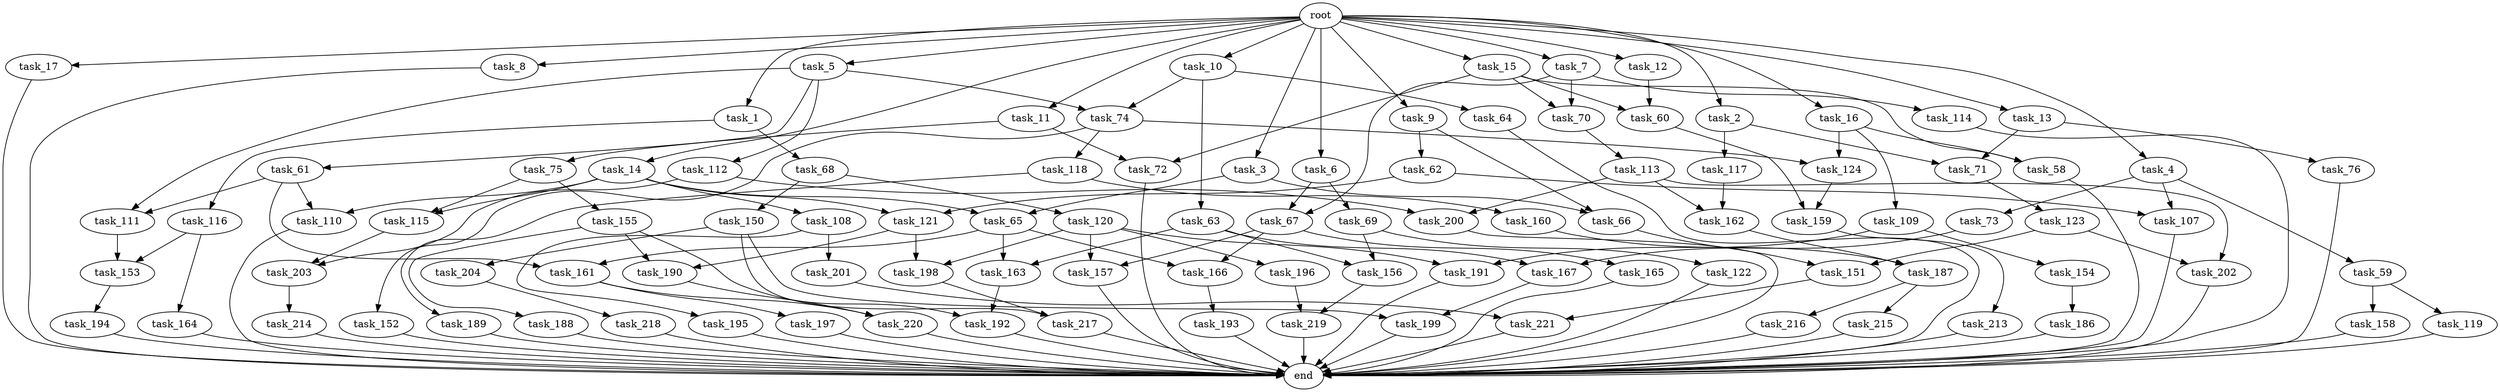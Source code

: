 digraph G {
  task_67 [size="52398601011.200005"];
  task_193 [size="85899345920.000000"];
  task_12 [size="102.400000"];
  task_201 [size="3435973836.800000"];
  task_5 [size="102.400000"];
  task_217 [size="55834574848.000000"];
  task_63 [size="3435973836.800000"];
  task_196 [size="3435973836.800000"];
  task_164 [size="3435973836.800000"];
  task_17 [size="102.400000"];
  task_2 [size="102.400000"];
  task_121 [size="11166914969.600000"];
  task_216 [size="69578470195.199997"];
  task_203 [size="83322365542.400009"];
  task_197 [size="21474836480.000000"];
  task_166 [size="52398601011.200005"];
  task_60 [size="76450417868.800003"];
  task_198 [size="17179869184.000000"];
  task_15 [size="102.400000"];
  task_163 [size="85899345920.000000"];
  task_58 [size="85899345920.000000"];
  task_11 [size="102.400000"];
  task_150 [size="7730941132.800000"];
  task_167 [size="97066260889.600006"];
  task_165 [size="21474836480.000000"];
  task_191 [size="11166914969.600000"];
  task_64 [size="3435973836.800000"];
  task_156 [size="140874927308.800018"];
  end [size="0.000000"];
  root [size="0.000000"];
  task_72 [size="58411555225.600006"];
  task_69 [size="30923764531.200001"];
  task_119 [size="7730941132.800000"];
  task_74 [size="11166914969.600000"];
  task_152 [size="21474836480.000000"];
  task_190 [size="99643241267.200012"];
  task_114 [size="21474836480.000000"];
  task_8 [size="102.400000"];
  task_155 [size="30923764531.200001"];
  task_215 [size="69578470195.199997"];
  task_109 [size="30923764531.200001"];
  task_122 [size="85899345920.000000"];
  task_194 [size="21474836480.000000"];
  task_160 [size="85899345920.000000"];
  task_66 [size="91053306675.200012"];
  task_186 [size="7730941132.800000"];
  task_214 [size="21474836480.000000"];
  task_188 [size="85899345920.000000"];
  task_116 [size="13743895347.200001"];
  task_199 [size="68719476736.000000"];
  task_213 [size="85899345920.000000"];
  task_1 [size="102.400000"];
  task_3 [size="102.400000"];
  task_200 [size="68719476736.000000"];
  task_157 [size="24910810316.800003"];
  task_9 [size="102.400000"];
  task_189 [size="85899345920.000000"];
  task_75 [size="3435973836.800000"];
  task_220 [size="107374182400.000000"];
  task_187 [size="93630287052.800003"];
  task_4 [size="102.400000"];
  task_111 [size="29205777612.800003"];
  task_123 [size="85899345920.000000"];
  task_117 [size="85899345920.000000"];
  task_16 [size="102.400000"];
  task_68 [size="13743895347.200001"];
  task_7 [size="102.400000"];
  task_159 [size="111669149696.000000"];
  task_154 [size="7730941132.800000"];
  task_6 [size="102.400000"];
  task_221 [size="34359738368.000000"];
  task_62 [size="69578470195.199997"];
  task_192 [size="140874927308.800018"];
  task_112 [size="7730941132.800000"];
  task_65 [size="24910810316.800003"];
  task_115 [size="34359738368.000000"];
  task_158 [size="7730941132.800000"];
  task_202 [size="140874927308.800018"];
  task_118 [size="21474836480.000000"];
  task_120 [size="7730941132.800000"];
  task_204 [size="13743895347.200001"];
  task_124 [size="52398601011.200005"];
  task_73 [size="85899345920.000000"];
  task_162 [size="97066260889.600006"];
  task_13 [size="102.400000"];
  task_61 [size="7730941132.800000"];
  task_113 [size="30923764531.200001"];
  task_151 [size="127990025420.800003"];
  task_76 [size="21474836480.000000"];
  task_59 [size="85899345920.000000"];
  task_70 [size="76450417868.800003"];
  task_161 [size="52398601011.200005"];
  task_218 [size="7730941132.800000"];
  task_219 [size="24910810316.800003"];
  task_71 [size="107374182400.000000"];
  task_10 [size="102.400000"];
  task_14 [size="102.400000"];
  task_110 [size="24910810316.800003"];
  task_108 [size="3435973836.800000"];
  task_195 [size="3435973836.800000"];
  task_153 [size="58411555225.600006"];
  task_107 [size="93630287052.800003"];

  task_67 -> task_166 [size="209715200.000000"];
  task_67 -> task_157 [size="209715200.000000"];
  task_67 -> task_165 [size="209715200.000000"];
  task_193 -> end [size="1.000000"];
  task_12 -> task_60 [size="209715200.000000"];
  task_201 -> task_221 [size="33554432.000000"];
  task_5 -> task_112 [size="75497472.000000"];
  task_5 -> task_111 [size="75497472.000000"];
  task_5 -> task_61 [size="75497472.000000"];
  task_5 -> task_74 [size="75497472.000000"];
  task_217 -> end [size="1.000000"];
  task_63 -> task_156 [size="536870912.000000"];
  task_63 -> task_163 [size="536870912.000000"];
  task_63 -> task_167 [size="536870912.000000"];
  task_196 -> task_219 [size="33554432.000000"];
  task_164 -> end [size="1.000000"];
  task_17 -> end [size="1.000000"];
  task_2 -> task_117 [size="838860800.000000"];
  task_2 -> task_71 [size="838860800.000000"];
  task_121 -> task_190 [size="134217728.000000"];
  task_121 -> task_198 [size="134217728.000000"];
  task_216 -> end [size="1.000000"];
  task_203 -> task_214 [size="209715200.000000"];
  task_197 -> end [size="1.000000"];
  task_166 -> task_193 [size="838860800.000000"];
  task_60 -> task_159 [size="411041792.000000"];
  task_198 -> task_217 [size="411041792.000000"];
  task_15 -> task_60 [size="536870912.000000"];
  task_15 -> task_72 [size="536870912.000000"];
  task_15 -> task_70 [size="536870912.000000"];
  task_15 -> task_58 [size="536870912.000000"];
  task_163 -> task_192 [size="536870912.000000"];
  task_58 -> end [size="1.000000"];
  task_11 -> task_75 [size="33554432.000000"];
  task_11 -> task_72 [size="33554432.000000"];
  task_150 -> task_204 [size="134217728.000000"];
  task_150 -> task_199 [size="134217728.000000"];
  task_150 -> task_217 [size="134217728.000000"];
  task_167 -> task_199 [size="536870912.000000"];
  task_165 -> end [size="1.000000"];
  task_191 -> end [size="1.000000"];
  task_64 -> end [size="1.000000"];
  task_156 -> task_219 [size="209715200.000000"];
  root -> task_7 [size="1.000000"];
  root -> task_8 [size="1.000000"];
  root -> task_12 [size="1.000000"];
  root -> task_4 [size="1.000000"];
  root -> task_1 [size="1.000000"];
  root -> task_3 [size="1.000000"];
  root -> task_16 [size="1.000000"];
  root -> task_5 [size="1.000000"];
  root -> task_10 [size="1.000000"];
  root -> task_6 [size="1.000000"];
  root -> task_17 [size="1.000000"];
  root -> task_9 [size="1.000000"];
  root -> task_11 [size="1.000000"];
  root -> task_2 [size="1.000000"];
  root -> task_13 [size="1.000000"];
  root -> task_14 [size="1.000000"];
  root -> task_15 [size="1.000000"];
  task_72 -> end [size="1.000000"];
  task_69 -> task_122 [size="838860800.000000"];
  task_69 -> task_156 [size="838860800.000000"];
  task_119 -> end [size="1.000000"];
  task_74 -> task_118 [size="209715200.000000"];
  task_74 -> task_124 [size="209715200.000000"];
  task_74 -> task_152 [size="209715200.000000"];
  task_152 -> end [size="1.000000"];
  task_190 -> task_220 [size="838860800.000000"];
  task_114 -> end [size="1.000000"];
  task_8 -> end [size="1.000000"];
  task_155 -> task_190 [size="838860800.000000"];
  task_155 -> task_188 [size="838860800.000000"];
  task_155 -> task_192 [size="838860800.000000"];
  task_215 -> end [size="1.000000"];
  task_109 -> task_154 [size="75497472.000000"];
  task_109 -> task_191 [size="75497472.000000"];
  task_122 -> end [size="1.000000"];
  task_194 -> end [size="1.000000"];
  task_160 -> task_187 [size="838860800.000000"];
  task_66 -> task_151 [size="411041792.000000"];
  task_186 -> end [size="1.000000"];
  task_214 -> end [size="1.000000"];
  task_188 -> end [size="1.000000"];
  task_116 -> task_153 [size="33554432.000000"];
  task_116 -> task_164 [size="33554432.000000"];
  task_199 -> end [size="1.000000"];
  task_213 -> end [size="1.000000"];
  task_1 -> task_116 [size="134217728.000000"];
  task_1 -> task_68 [size="134217728.000000"];
  task_3 -> task_65 [size="209715200.000000"];
  task_3 -> task_66 [size="209715200.000000"];
  task_200 -> end [size="1.000000"];
  task_157 -> end [size="1.000000"];
  task_9 -> task_66 [size="679477248.000000"];
  task_9 -> task_62 [size="679477248.000000"];
  task_189 -> end [size="1.000000"];
  task_75 -> task_115 [size="301989888.000000"];
  task_75 -> task_155 [size="301989888.000000"];
  task_220 -> end [size="1.000000"];
  task_187 -> task_215 [size="679477248.000000"];
  task_187 -> task_216 [size="679477248.000000"];
  task_4 -> task_59 [size="838860800.000000"];
  task_4 -> task_73 [size="838860800.000000"];
  task_4 -> task_107 [size="838860800.000000"];
  task_111 -> task_153 [size="536870912.000000"];
  task_123 -> task_202 [size="838860800.000000"];
  task_123 -> task_151 [size="838860800.000000"];
  task_117 -> task_162 [size="411041792.000000"];
  task_16 -> task_109 [size="301989888.000000"];
  task_16 -> task_124 [size="301989888.000000"];
  task_16 -> task_58 [size="301989888.000000"];
  task_68 -> task_150 [size="75497472.000000"];
  task_68 -> task_120 [size="75497472.000000"];
  task_7 -> task_67 [size="209715200.000000"];
  task_7 -> task_114 [size="209715200.000000"];
  task_7 -> task_70 [size="209715200.000000"];
  task_159 -> task_213 [size="838860800.000000"];
  task_154 -> task_186 [size="75497472.000000"];
  task_6 -> task_67 [size="301989888.000000"];
  task_6 -> task_69 [size="301989888.000000"];
  task_221 -> end [size="1.000000"];
  task_62 -> task_121 [size="75497472.000000"];
  task_62 -> task_107 [size="75497472.000000"];
  task_192 -> end [size="1.000000"];
  task_112 -> task_203 [size="134217728.000000"];
  task_112 -> task_200 [size="134217728.000000"];
  task_65 -> task_166 [size="301989888.000000"];
  task_65 -> task_163 [size="301989888.000000"];
  task_65 -> task_161 [size="301989888.000000"];
  task_115 -> task_203 [size="679477248.000000"];
  task_158 -> end [size="1.000000"];
  task_202 -> end [size="1.000000"];
  task_118 -> task_160 [size="838860800.000000"];
  task_118 -> task_189 [size="838860800.000000"];
  task_120 -> task_196 [size="33554432.000000"];
  task_120 -> task_157 [size="33554432.000000"];
  task_120 -> task_191 [size="33554432.000000"];
  task_120 -> task_198 [size="33554432.000000"];
  task_204 -> task_218 [size="75497472.000000"];
  task_124 -> task_159 [size="679477248.000000"];
  task_73 -> task_167 [size="411041792.000000"];
  task_162 -> task_187 [size="75497472.000000"];
  task_13 -> task_76 [size="209715200.000000"];
  task_13 -> task_71 [size="209715200.000000"];
  task_61 -> task_110 [size="209715200.000000"];
  task_61 -> task_111 [size="209715200.000000"];
  task_61 -> task_161 [size="209715200.000000"];
  task_113 -> task_202 [size="536870912.000000"];
  task_113 -> task_200 [size="536870912.000000"];
  task_113 -> task_162 [size="536870912.000000"];
  task_151 -> task_221 [size="301989888.000000"];
  task_76 -> end [size="1.000000"];
  task_59 -> task_119 [size="75497472.000000"];
  task_59 -> task_158 [size="75497472.000000"];
  task_70 -> task_113 [size="301989888.000000"];
  task_161 -> task_220 [size="209715200.000000"];
  task_161 -> task_197 [size="209715200.000000"];
  task_218 -> end [size="1.000000"];
  task_219 -> end [size="1.000000"];
  task_71 -> task_123 [size="838860800.000000"];
  task_10 -> task_63 [size="33554432.000000"];
  task_10 -> task_64 [size="33554432.000000"];
  task_10 -> task_74 [size="33554432.000000"];
  task_14 -> task_110 [size="33554432.000000"];
  task_14 -> task_65 [size="33554432.000000"];
  task_14 -> task_115 [size="33554432.000000"];
  task_14 -> task_108 [size="33554432.000000"];
  task_14 -> task_121 [size="33554432.000000"];
  task_110 -> end [size="1.000000"];
  task_108 -> task_195 [size="33554432.000000"];
  task_108 -> task_201 [size="33554432.000000"];
  task_195 -> end [size="1.000000"];
  task_153 -> task_194 [size="209715200.000000"];
  task_107 -> end [size="1.000000"];
}
